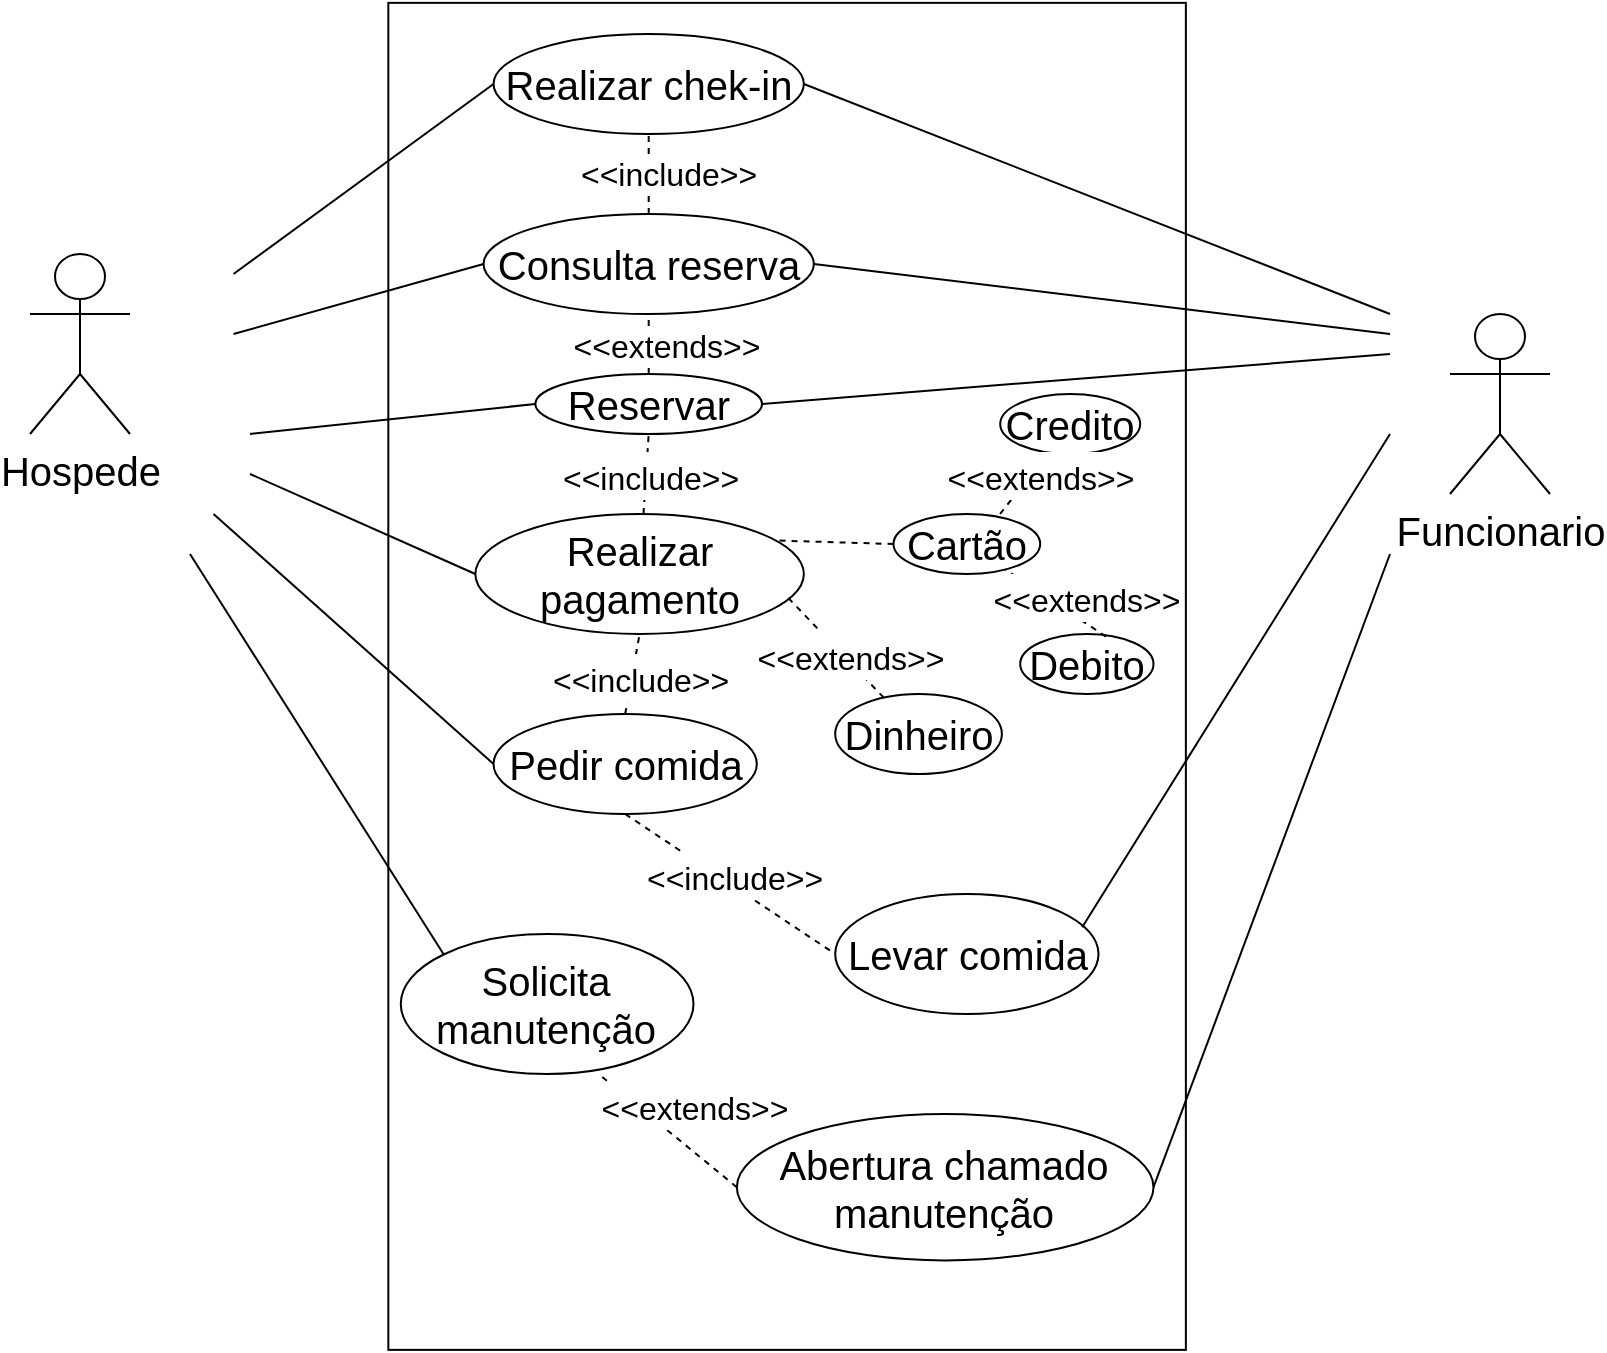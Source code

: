<mxfile version="21.1.2" type="github">
  <diagram name="Page-1" id="6ASVtIXct7iXiq55O_Vc">
    <mxGraphModel dx="1195" dy="685" grid="1" gridSize="10" guides="1" tooltips="1" connect="1" arrows="1" fold="1" page="1" pageScale="1" pageWidth="850" pageHeight="1100" math="0" shadow="0">
      <root>
        <mxCell id="0" />
        <mxCell id="1" parent="0" />
        <mxCell id="zqiy4DEwg7avq5e7QqN3-4" value="" style="rounded=0;whiteSpace=wrap;html=1;rotation=90;movable=1;resizable=1;rotatable=1;deletable=1;editable=1;locked=0;connectable=1;fontSize=20;" vertex="1" parent="1">
          <mxGeometry x="61.8" y="321.8" width="673.5" height="398.77" as="geometry" />
        </mxCell>
        <mxCell id="zqiy4DEwg7avq5e7QqN3-5" value="Hospede" style="shape=umlActor;verticalLabelPosition=bottom;verticalAlign=top;html=1;outlineConnect=0;fontSize=20;" vertex="1" parent="1">
          <mxGeometry x="20" y="310" width="50" height="90" as="geometry" />
        </mxCell>
        <mxCell id="zqiy4DEwg7avq5e7QqN3-7" value="" style="endArrow=none;html=1;rounded=0;entryX=0;entryY=0.5;entryDx=0;entryDy=0;fontSize=20;" edge="1" parent="1" target="zqiy4DEwg7avq5e7QqN3-10">
          <mxGeometry width="50" height="50" relative="1" as="geometry">
            <mxPoint x="121.76" y="320" as="sourcePoint" />
            <mxPoint x="246.94" y="445.33" as="targetPoint" />
          </mxGeometry>
        </mxCell>
        <mxCell id="zqiy4DEwg7avq5e7QqN3-10" value="Realizar chek-in" style="ellipse;whiteSpace=wrap;html=1;fontSize=20;" vertex="1" parent="1">
          <mxGeometry x="251.76" y="200" width="155.18" height="50" as="geometry" />
        </mxCell>
        <mxCell id="zqiy4DEwg7avq5e7QqN3-12" value="Funcionario" style="shape=umlActor;verticalLabelPosition=bottom;verticalAlign=top;html=1;outlineConnect=0;fontSize=20;" vertex="1" parent="1">
          <mxGeometry x="730" y="340" width="50" height="90" as="geometry" />
        </mxCell>
        <mxCell id="zqiy4DEwg7avq5e7QqN3-13" value="Consulta reserva" style="ellipse;whiteSpace=wrap;html=1;fontSize=20;" vertex="1" parent="1">
          <mxGeometry x="246.76" y="290" width="165.18" height="50" as="geometry" />
        </mxCell>
        <mxCell id="zqiy4DEwg7avq5e7QqN3-14" value="" style="endArrow=none;html=1;rounded=0;entryX=0;entryY=0.5;entryDx=0;entryDy=0;fontSize=20;" edge="1" parent="1" target="zqiy4DEwg7avq5e7QqN3-13">
          <mxGeometry width="50" height="50" relative="1" as="geometry">
            <mxPoint x="121.76" y="350" as="sourcePoint" />
            <mxPoint x="326.94" y="350.33" as="targetPoint" />
          </mxGeometry>
        </mxCell>
        <mxCell id="zqiy4DEwg7avq5e7QqN3-15" value="Pedir comida" style="ellipse;whiteSpace=wrap;html=1;fontSize=20;" vertex="1" parent="1">
          <mxGeometry x="251.76" y="540" width="131.66" height="50" as="geometry" />
        </mxCell>
        <mxCell id="zqiy4DEwg7avq5e7QqN3-16" value="" style="endArrow=none;html=1;rounded=0;entryX=0;entryY=0.5;entryDx=0;entryDy=0;fontSize=20;" edge="1" parent="1" target="zqiy4DEwg7avq5e7QqN3-15">
          <mxGeometry width="50" height="50" relative="1" as="geometry">
            <mxPoint x="111.76" y="440" as="sourcePoint" />
            <mxPoint x="270.1" y="542.5" as="targetPoint" />
          </mxGeometry>
        </mxCell>
        <mxCell id="zqiy4DEwg7avq5e7QqN3-17" value="Realizar pagamento" style="ellipse;whiteSpace=wrap;html=1;fontSize=20;" vertex="1" parent="1">
          <mxGeometry x="242.68" y="440" width="164.26" height="60" as="geometry" />
        </mxCell>
        <mxCell id="zqiy4DEwg7avq5e7QqN3-18" value="" style="endArrow=none;html=1;rounded=0;entryX=0;entryY=0.5;entryDx=0;entryDy=0;fontSize=20;" edge="1" parent="1" target="zqiy4DEwg7avq5e7QqN3-17">
          <mxGeometry width="50" height="50" relative="1" as="geometry">
            <mxPoint x="130" y="420" as="sourcePoint" />
            <mxPoint x="315.1" y="580.5" as="targetPoint" />
          </mxGeometry>
        </mxCell>
        <mxCell id="zqiy4DEwg7avq5e7QqN3-20" value="" style="endArrow=none;dashed=1;html=1;rounded=0;entryX=0.946;entryY=0.681;entryDx=0;entryDy=0;entryPerimeter=0;fontSize=20;" edge="1" parent="1" source="zqiy4DEwg7avq5e7QqN3-23" target="zqiy4DEwg7avq5e7QqN3-17">
          <mxGeometry width="50" height="50" relative="1" as="geometry">
            <mxPoint x="385.1" y="650" as="sourcePoint" />
            <mxPoint x="440.1" y="636" as="targetPoint" />
          </mxGeometry>
        </mxCell>
        <mxCell id="zqiy4DEwg7avq5e7QqN3-21" value="Cartão" style="ellipse;whiteSpace=wrap;html=1;fontSize=20;" vertex="1" parent="1">
          <mxGeometry x="451.76" y="440" width="73.34" height="30" as="geometry" />
        </mxCell>
        <mxCell id="zqiy4DEwg7avq5e7QqN3-22" value="" style="endArrow=none;dashed=1;html=1;rounded=0;exitX=0;exitY=0.5;exitDx=0;exitDy=0;entryX=0.918;entryY=0.221;entryDx=0;entryDy=0;entryPerimeter=0;fontSize=20;" edge="1" parent="1" source="zqiy4DEwg7avq5e7QqN3-21" target="zqiy4DEwg7avq5e7QqN3-17">
          <mxGeometry width="50" height="50" relative="1" as="geometry">
            <mxPoint x="395.1" y="660" as="sourcePoint" />
            <mxPoint x="405.1" y="640" as="targetPoint" />
          </mxGeometry>
        </mxCell>
        <mxCell id="zqiy4DEwg7avq5e7QqN3-23" value="Dinheiro" style="ellipse;whiteSpace=wrap;html=1;fontSize=20;" vertex="1" parent="1">
          <mxGeometry x="422.6" y="530" width="83.34" height="40" as="geometry" />
        </mxCell>
        <mxCell id="zqiy4DEwg7avq5e7QqN3-24" value="Debito" style="ellipse;whiteSpace=wrap;html=1;fontSize=20;" vertex="1" parent="1">
          <mxGeometry x="515.1" y="500" width="66.66" height="30" as="geometry" />
        </mxCell>
        <mxCell id="zqiy4DEwg7avq5e7QqN3-25" value="Credito" style="ellipse;whiteSpace=wrap;html=1;fontSize=20;" vertex="1" parent="1">
          <mxGeometry x="505.1" y="380" width="70" height="30" as="geometry" />
        </mxCell>
        <mxCell id="zqiy4DEwg7avq5e7QqN3-29" value="" style="endArrow=none;dashed=1;html=1;rounded=0;exitX=0.644;exitY=0.045;exitDx=0;exitDy=0;exitPerimeter=0;fontSize=20;" edge="1" parent="1" source="zqiy4DEwg7avq5e7QqN3-24" target="zqiy4DEwg7avq5e7QqN3-21">
          <mxGeometry width="50" height="50" relative="1" as="geometry">
            <mxPoint x="395.1" y="710" as="sourcePoint" />
            <mxPoint x="445.1" y="660" as="targetPoint" />
          </mxGeometry>
        </mxCell>
        <mxCell id="zqiy4DEwg7avq5e7QqN3-31" value="&lt;font style=&quot;font-size: 16px;&quot;&gt;&amp;lt;&amp;lt;extends&amp;gt;&amp;gt;&lt;/font&gt;" style="edgeLabel;html=1;align=center;verticalAlign=middle;resizable=0;points=[];fontSize=20;" vertex="1" connectable="0" parent="zqiy4DEwg7avq5e7QqN3-29">
          <mxGeometry x="-0.475" y="1" relative="1" as="geometry">
            <mxPoint x="4" y="-13" as="offset" />
          </mxGeometry>
        </mxCell>
        <mxCell id="zqiy4DEwg7avq5e7QqN3-30" value="" style="endArrow=none;dashed=1;html=1;rounded=0;entryX=0.712;entryY=0.045;entryDx=0;entryDy=0;entryPerimeter=0;fontSize=20;" edge="1" parent="1" source="zqiy4DEwg7avq5e7QqN3-25" target="zqiy4DEwg7avq5e7QqN3-21">
          <mxGeometry width="50" height="50" relative="1" as="geometry">
            <mxPoint x="415.1" y="710" as="sourcePoint" />
            <mxPoint x="465.1" y="660" as="targetPoint" />
          </mxGeometry>
        </mxCell>
        <mxCell id="zqiy4DEwg7avq5e7QqN3-37" value="" style="endArrow=none;dashed=1;html=1;rounded=0;entryX=0.5;entryY=1;entryDx=0;entryDy=0;fontSize=20;" edge="1" parent="1" source="zqiy4DEwg7avq5e7QqN3-38" target="zqiy4DEwg7avq5e7QqN3-13">
          <mxGeometry width="50" height="50" relative="1" as="geometry">
            <mxPoint x="336.94" y="425.33" as="sourcePoint" />
            <mxPoint x="386.94" y="375.33" as="targetPoint" />
          </mxGeometry>
        </mxCell>
        <mxCell id="zqiy4DEwg7avq5e7QqN3-38" value="Reservar" style="ellipse;whiteSpace=wrap;html=1;fontSize=20;" vertex="1" parent="1">
          <mxGeometry x="272.68" y="370" width="113.34" height="30" as="geometry" />
        </mxCell>
        <mxCell id="zqiy4DEwg7avq5e7QqN3-42" value="&lt;font style=&quot;font-size: 16px;&quot;&gt;&amp;lt;&amp;lt;extends&amp;gt;&amp;gt;&lt;/font&gt;" style="edgeLabel;html=1;align=center;verticalAlign=middle;resizable=0;points=[];fontSize=16;" vertex="1" connectable="0" parent="1">
          <mxGeometry x="329.35" y="360.004" as="geometry">
            <mxPoint x="8" y="-4" as="offset" />
          </mxGeometry>
        </mxCell>
        <mxCell id="zqiy4DEwg7avq5e7QqN3-43" value="" style="endArrow=none;dashed=1;html=1;rounded=0;entryX=0.5;entryY=1;entryDx=0;entryDy=0;fontSize=20;" edge="1" parent="1" source="zqiy4DEwg7avq5e7QqN3-17" target="zqiy4DEwg7avq5e7QqN3-38">
          <mxGeometry width="50" height="50" relative="1" as="geometry">
            <mxPoint x="390.1" y="640" as="sourcePoint" />
            <mxPoint x="435.1" y="580" as="targetPoint" />
          </mxGeometry>
        </mxCell>
        <mxCell id="zqiy4DEwg7avq5e7QqN3-44" value="&lt;font style=&quot;font-size: 16px;&quot;&gt;&amp;lt;&amp;lt;include&amp;gt;&amp;gt;&lt;/font&gt;" style="edgeLabel;html=1;align=center;verticalAlign=middle;resizable=0;points=[];fontSize=20;" vertex="1" connectable="0" parent="1">
          <mxGeometry x="329.35" y="420.004" as="geometry" />
        </mxCell>
        <mxCell id="zqiy4DEwg7avq5e7QqN3-47" value="" style="endArrow=none;dashed=1;html=1;rounded=0;entryX=0.5;entryY=1;entryDx=0;entryDy=0;exitX=0.5;exitY=0;exitDx=0;exitDy=0;fontSize=20;" edge="1" parent="1" source="zqiy4DEwg7avq5e7QqN3-13" target="zqiy4DEwg7avq5e7QqN3-10">
          <mxGeometry width="50" height="50" relative="1" as="geometry">
            <mxPoint x="331.94" y="375.33" as="sourcePoint" />
            <mxPoint x="381.94" y="325.33" as="targetPoint" />
          </mxGeometry>
        </mxCell>
        <mxCell id="zqiy4DEwg7avq5e7QqN3-48" value="&lt;font style=&quot;font-size: 16px;&quot;&gt;&amp;lt;&amp;lt;include&amp;gt;&amp;gt;&lt;/font&gt;" style="edgeLabel;html=1;align=center;verticalAlign=middle;resizable=0;points=[];fontSize=16;" vertex="1" connectable="0" parent="1">
          <mxGeometry x="338.43" y="270.004" as="geometry" />
        </mxCell>
        <mxCell id="zqiy4DEwg7avq5e7QqN3-49" value="Abertura chamado manutenção" style="ellipse;whiteSpace=wrap;html=1;fontSize=20;" vertex="1" parent="1">
          <mxGeometry x="373.42" y="740" width="208.34" height="73.21" as="geometry" />
        </mxCell>
        <mxCell id="zqiy4DEwg7avq5e7QqN3-50" value="" style="endArrow=none;html=1;rounded=0;exitX=1;exitY=0.5;exitDx=0;exitDy=0;fontSize=20;" edge="1" parent="1" source="zqiy4DEwg7avq5e7QqN3-49">
          <mxGeometry width="50" height="50" relative="1" as="geometry">
            <mxPoint x="593.34" y="560" as="sourcePoint" />
            <mxPoint x="700" y="460" as="targetPoint" />
          </mxGeometry>
        </mxCell>
        <mxCell id="zqiy4DEwg7avq5e7QqN3-52" value="" style="endArrow=none;html=1;rounded=0;exitX=1;exitY=0.5;exitDx=0;exitDy=0;fontSize=20;" edge="1" parent="1" source="zqiy4DEwg7avq5e7QqN3-10">
          <mxGeometry width="50" height="50" relative="1" as="geometry">
            <mxPoint x="585.18" y="415.33" as="sourcePoint" />
            <mxPoint x="700" y="340" as="targetPoint" />
          </mxGeometry>
        </mxCell>
        <mxCell id="zqiy4DEwg7avq5e7QqN3-53" value="" style="endArrow=none;html=1;rounded=0;exitX=1;exitY=0.5;exitDx=0;exitDy=0;fontSize=20;" edge="1" parent="1" source="zqiy4DEwg7avq5e7QqN3-13">
          <mxGeometry width="50" height="50" relative="1" as="geometry">
            <mxPoint x="595.18" y="425.33" as="sourcePoint" />
            <mxPoint x="700" y="350" as="targetPoint" />
          </mxGeometry>
        </mxCell>
        <mxCell id="zqiy4DEwg7avq5e7QqN3-54" value="Levar comida" style="ellipse;whiteSpace=wrap;html=1;fontSize=20;" vertex="1" parent="1">
          <mxGeometry x="422.6" y="630" width="131.66" height="60" as="geometry" />
        </mxCell>
        <mxCell id="zqiy4DEwg7avq5e7QqN3-55" value="" style="endArrow=none;html=1;rounded=0;exitX=0.938;exitY=0.277;exitDx=0;exitDy=0;exitPerimeter=0;fontSize=20;" edge="1" parent="1" source="zqiy4DEwg7avq5e7QqN3-54">
          <mxGeometry width="50" height="50" relative="1" as="geometry">
            <mxPoint x="595.18" y="435.33" as="sourcePoint" />
            <mxPoint x="700" y="400" as="targetPoint" />
          </mxGeometry>
        </mxCell>
        <mxCell id="zqiy4DEwg7avq5e7QqN3-56" value="" style="endArrow=none;dashed=1;html=1;rounded=0;entryX=0.5;entryY=1;entryDx=0;entryDy=0;exitX=0.5;exitY=0;exitDx=0;exitDy=0;fontSize=20;" edge="1" parent="1" source="zqiy4DEwg7avq5e7QqN3-15" target="zqiy4DEwg7avq5e7QqN3-17">
          <mxGeometry width="50" height="50" relative="1" as="geometry">
            <mxPoint x="345.1" y="710" as="sourcePoint" />
            <mxPoint x="370.1" y="650" as="targetPoint" />
          </mxGeometry>
        </mxCell>
        <mxCell id="zqiy4DEwg7avq5e7QqN3-57" value="" style="endArrow=none;dashed=1;html=1;rounded=0;entryX=0;entryY=0.5;entryDx=0;entryDy=0;exitX=0.5;exitY=1;exitDx=0;exitDy=0;fontSize=20;" edge="1" parent="1" source="zqiy4DEwg7avq5e7QqN3-15" target="zqiy4DEwg7avq5e7QqN3-54">
          <mxGeometry width="50" height="50" relative="1" as="geometry">
            <mxPoint x="355.1" y="830" as="sourcePoint" />
            <mxPoint x="405.1" y="780" as="targetPoint" />
          </mxGeometry>
        </mxCell>
        <mxCell id="zqiy4DEwg7avq5e7QqN3-65" value="" style="endArrow=none;html=1;rounded=0;entryX=0;entryY=0.5;entryDx=0;entryDy=0;fontSize=20;" edge="1" parent="1" target="zqiy4DEwg7avq5e7QqN3-38">
          <mxGeometry width="50" height="50" relative="1" as="geometry">
            <mxPoint x="130" y="400" as="sourcePoint" />
            <mxPoint x="305.1" y="500" as="targetPoint" />
          </mxGeometry>
        </mxCell>
        <mxCell id="zqiy4DEwg7avq5e7QqN3-66" value="" style="endArrow=none;html=1;rounded=0;exitX=1;exitY=0.5;exitDx=0;exitDy=0;fontSize=20;" edge="1" parent="1" source="zqiy4DEwg7avq5e7QqN3-38">
          <mxGeometry width="50" height="50" relative="1" as="geometry">
            <mxPoint x="575.18" y="395.33" as="sourcePoint" />
            <mxPoint x="700" y="360" as="targetPoint" />
          </mxGeometry>
        </mxCell>
        <mxCell id="zqiy4DEwg7avq5e7QqN3-68" value="Solicita manutenção" style="ellipse;whiteSpace=wrap;html=1;fontSize=20;" vertex="1" parent="1">
          <mxGeometry x="205.38" y="650" width="146.38" height="70" as="geometry" />
        </mxCell>
        <mxCell id="zqiy4DEwg7avq5e7QqN3-69" value="" style="endArrow=none;html=1;rounded=0;exitX=0;exitY=0;exitDx=0;exitDy=0;fontSize=20;" edge="1" parent="1" source="zqiy4DEwg7avq5e7QqN3-68">
          <mxGeometry width="50" height="50" relative="1" as="geometry">
            <mxPoint x="160.0" y="650" as="sourcePoint" />
            <mxPoint x="100" y="460" as="targetPoint" />
          </mxGeometry>
        </mxCell>
        <mxCell id="zqiy4DEwg7avq5e7QqN3-70" value="" style="endArrow=none;dashed=1;html=1;rounded=0;exitX=0;exitY=0.5;exitDx=0;exitDy=0;entryX=0.676;entryY=1;entryDx=0;entryDy=0;fontSize=20;entryPerimeter=0;" edge="1" parent="1" source="zqiy4DEwg7avq5e7QqN3-49" target="zqiy4DEwg7avq5e7QqN3-68">
          <mxGeometry width="50" height="50" relative="1" as="geometry">
            <mxPoint x="420.1" y="830" as="sourcePoint" />
            <mxPoint x="375.1" y="790" as="targetPoint" />
          </mxGeometry>
        </mxCell>
        <mxCell id="zqiy4DEwg7avq5e7QqN3-78" value="&lt;font style=&quot;font-size: 16px;&quot;&gt;&amp;lt;&amp;lt;extends&amp;gt;&amp;gt;&lt;/font&gt;" style="edgeLabel;html=1;align=center;verticalAlign=middle;resizable=0;points=[];fontSize=20;" vertex="1" connectable="0" parent="1">
          <mxGeometry x="525.101" y="420.006" as="geometry" />
        </mxCell>
        <mxCell id="zqiy4DEwg7avq5e7QqN3-80" value="&lt;font style=&quot;font-size: 16px;&quot;&gt;&amp;lt;&amp;lt;extends&amp;gt;&amp;gt;&lt;/font&gt;" style="edgeLabel;html=1;align=center;verticalAlign=middle;resizable=0;points=[];fontSize=20;" vertex="1" connectable="0" parent="1">
          <mxGeometry x="430.003" y="510.004" as="geometry" />
        </mxCell>
        <mxCell id="zqiy4DEwg7avq5e7QqN3-81" value="&lt;font style=&quot;font-size: 16px;&quot;&gt;&amp;lt;&amp;lt;include&amp;gt;&amp;gt;&lt;/font&gt;" style="edgeLabel;html=1;align=center;verticalAlign=middle;resizable=0;points=[];fontSize=20;" vertex="1" connectable="0" parent="1">
          <mxGeometry x="324.81" y="521.184" as="geometry" />
        </mxCell>
        <mxCell id="zqiy4DEwg7avq5e7QqN3-82" value="&lt;font style=&quot;font-size: 16px;&quot;&gt;&amp;lt;&amp;lt;include&amp;gt;&amp;gt;&lt;/font&gt;" style="edgeLabel;html=1;align=center;verticalAlign=middle;resizable=0;points=[];fontSize=20;" vertex="1" connectable="0" parent="1">
          <mxGeometry x="371.76" y="620.004" as="geometry" />
        </mxCell>
        <mxCell id="zqiy4DEwg7avq5e7QqN3-83" value="&lt;font style=&quot;font-size: 16px;&quot;&gt;&amp;lt;&amp;lt;extends&amp;gt;&amp;gt;&lt;/font&gt;" style="edgeLabel;html=1;align=center;verticalAlign=middle;resizable=0;points=[];fontSize=20;" vertex="1" connectable="0" parent="1">
          <mxGeometry x="351.763" y="735.164" as="geometry" />
        </mxCell>
      </root>
    </mxGraphModel>
  </diagram>
</mxfile>
